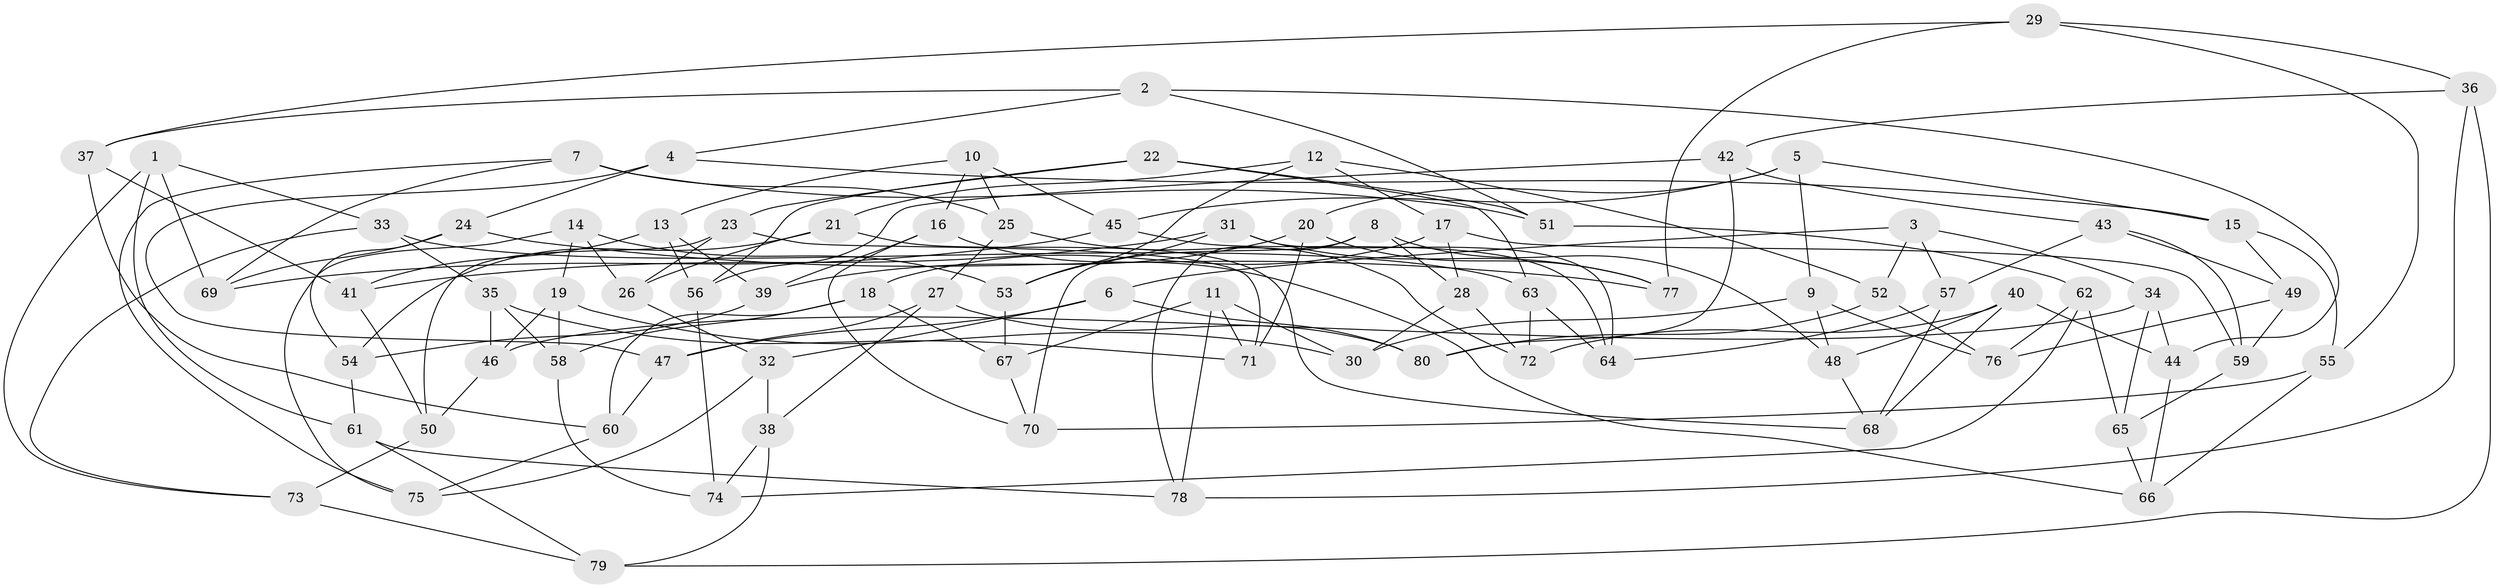 // coarse degree distribution, {5: 0.1956521739130435, 6: 0.5434782608695652, 4: 0.2391304347826087, 3: 0.021739130434782608}
// Generated by graph-tools (version 1.1) at 2025/42/03/06/25 10:42:16]
// undirected, 80 vertices, 160 edges
graph export_dot {
graph [start="1"]
  node [color=gray90,style=filled];
  1;
  2;
  3;
  4;
  5;
  6;
  7;
  8;
  9;
  10;
  11;
  12;
  13;
  14;
  15;
  16;
  17;
  18;
  19;
  20;
  21;
  22;
  23;
  24;
  25;
  26;
  27;
  28;
  29;
  30;
  31;
  32;
  33;
  34;
  35;
  36;
  37;
  38;
  39;
  40;
  41;
  42;
  43;
  44;
  45;
  46;
  47;
  48;
  49;
  50;
  51;
  52;
  53;
  54;
  55;
  56;
  57;
  58;
  59;
  60;
  61;
  62;
  63;
  64;
  65;
  66;
  67;
  68;
  69;
  70;
  71;
  72;
  73;
  74;
  75;
  76;
  77;
  78;
  79;
  80;
  1 -- 33;
  1 -- 61;
  1 -- 73;
  1 -- 69;
  2 -- 44;
  2 -- 37;
  2 -- 4;
  2 -- 51;
  3 -- 52;
  3 -- 34;
  3 -- 57;
  3 -- 6;
  4 -- 47;
  4 -- 15;
  4 -- 24;
  5 -- 15;
  5 -- 45;
  5 -- 9;
  5 -- 20;
  6 -- 80;
  6 -- 47;
  6 -- 32;
  7 -- 25;
  7 -- 69;
  7 -- 51;
  7 -- 75;
  8 -- 70;
  8 -- 48;
  8 -- 78;
  8 -- 28;
  9 -- 48;
  9 -- 30;
  9 -- 76;
  10 -- 16;
  10 -- 25;
  10 -- 13;
  10 -- 45;
  11 -- 67;
  11 -- 71;
  11 -- 78;
  11 -- 30;
  12 -- 21;
  12 -- 53;
  12 -- 52;
  12 -- 17;
  13 -- 41;
  13 -- 56;
  13 -- 39;
  14 -- 26;
  14 -- 19;
  14 -- 75;
  14 -- 53;
  15 -- 55;
  15 -- 49;
  16 -- 39;
  16 -- 66;
  16 -- 70;
  17 -- 59;
  17 -- 18;
  17 -- 28;
  18 -- 60;
  18 -- 67;
  18 -- 58;
  19 -- 58;
  19 -- 30;
  19 -- 46;
  20 -- 77;
  20 -- 71;
  20 -- 39;
  21 -- 54;
  21 -- 26;
  21 -- 68;
  22 -- 63;
  22 -- 51;
  22 -- 23;
  22 -- 56;
  23 -- 50;
  23 -- 71;
  23 -- 26;
  24 -- 69;
  24 -- 54;
  24 -- 77;
  25 -- 27;
  25 -- 72;
  26 -- 32;
  27 -- 80;
  27 -- 38;
  27 -- 47;
  28 -- 72;
  28 -- 30;
  29 -- 37;
  29 -- 77;
  29 -- 36;
  29 -- 55;
  31 -- 77;
  31 -- 53;
  31 -- 64;
  31 -- 41;
  32 -- 38;
  32 -- 75;
  33 -- 73;
  33 -- 35;
  33 -- 63;
  34 -- 44;
  34 -- 46;
  34 -- 65;
  35 -- 71;
  35 -- 58;
  35 -- 46;
  36 -- 79;
  36 -- 42;
  36 -- 78;
  37 -- 41;
  37 -- 60;
  38 -- 79;
  38 -- 74;
  39 -- 54;
  40 -- 48;
  40 -- 68;
  40 -- 72;
  40 -- 44;
  41 -- 50;
  42 -- 80;
  42 -- 56;
  42 -- 43;
  43 -- 49;
  43 -- 57;
  43 -- 59;
  44 -- 66;
  45 -- 69;
  45 -- 64;
  46 -- 50;
  47 -- 60;
  48 -- 68;
  49 -- 76;
  49 -- 59;
  50 -- 73;
  51 -- 62;
  52 -- 80;
  52 -- 76;
  53 -- 67;
  54 -- 61;
  55 -- 66;
  55 -- 70;
  56 -- 74;
  57 -- 68;
  57 -- 64;
  58 -- 74;
  59 -- 65;
  60 -- 75;
  61 -- 79;
  61 -- 78;
  62 -- 65;
  62 -- 74;
  62 -- 76;
  63 -- 72;
  63 -- 64;
  65 -- 66;
  67 -- 70;
  73 -- 79;
}
